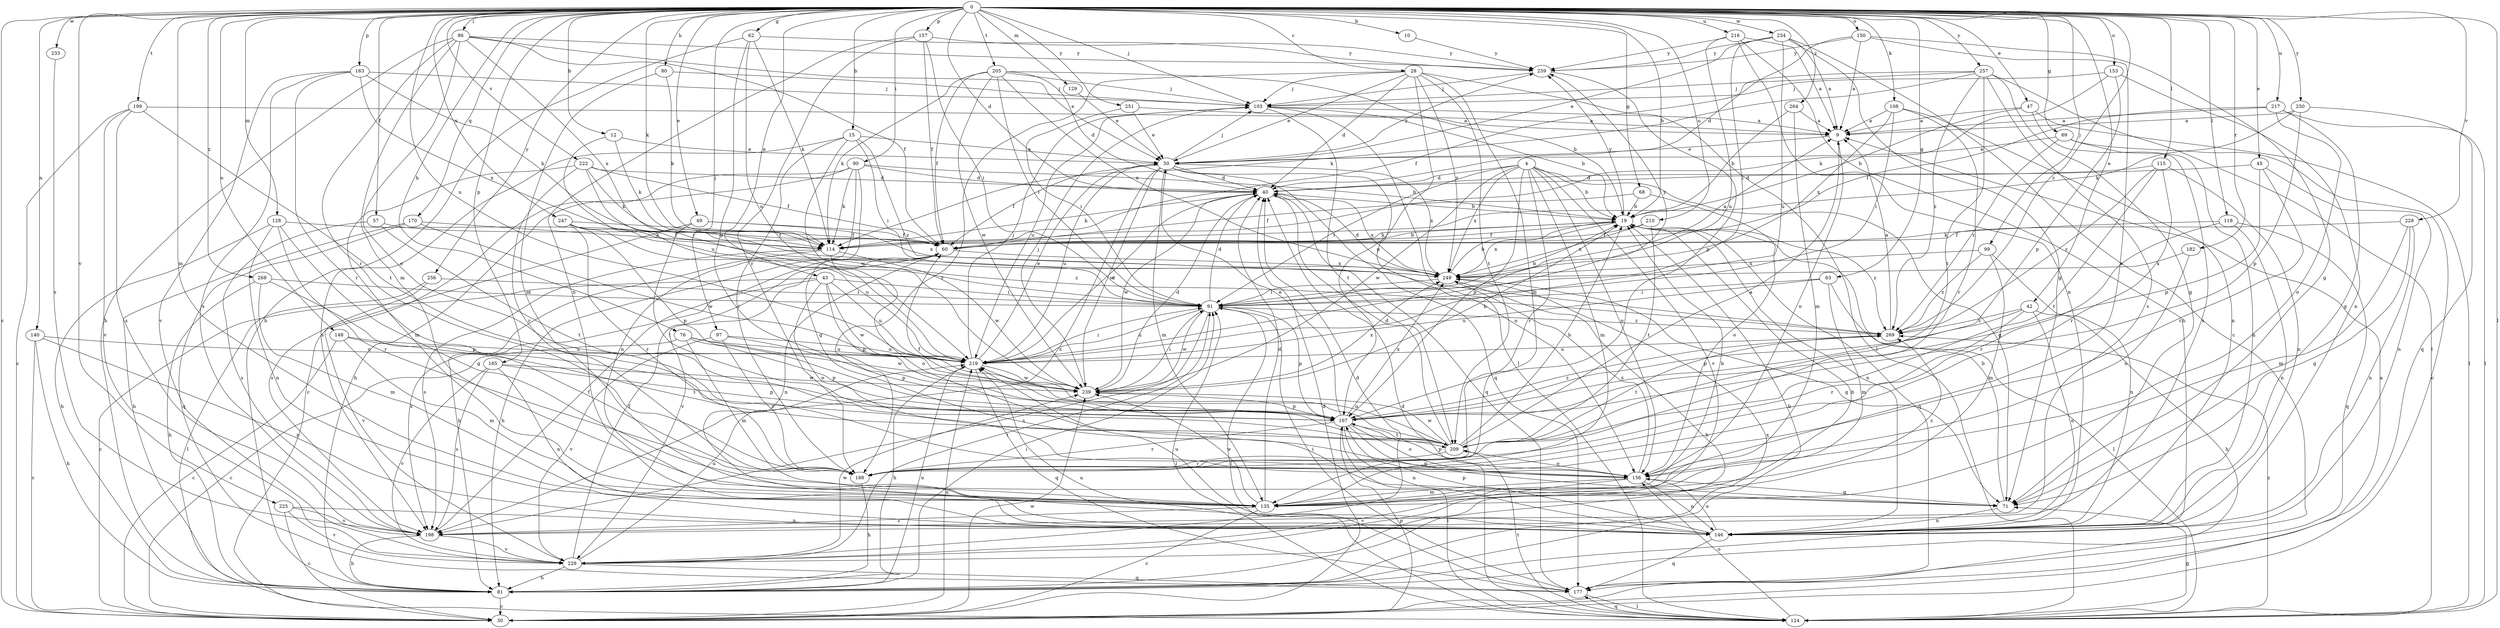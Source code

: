 strict digraph  {
0;
4;
9;
10;
12;
15;
19;
28;
30;
40;
42;
43;
45;
47;
49;
50;
57;
60;
62;
63;
68;
69;
71;
76;
80;
81;
86;
90;
91;
97;
99;
103;
108;
114;
115;
118;
124;
128;
129;
135;
140;
146;
148;
150;
153;
156;
157;
163;
165;
167;
170;
177;
182;
188;
198;
199;
205;
209;
210;
216;
217;
219;
222;
225;
228;
229;
233;
234;
239;
247;
249;
250;
251;
256;
257;
259;
264;
268;
269;
0 -> 10  [label=b];
0 -> 12  [label=b];
0 -> 15  [label=b];
0 -> 19  [label=b];
0 -> 28  [label=c];
0 -> 30  [label=c];
0 -> 40  [label=d];
0 -> 42  [label=e];
0 -> 43  [label=e];
0 -> 45  [label=e];
0 -> 47  [label=e];
0 -> 49  [label=e];
0 -> 57  [label=f];
0 -> 62  [label=g];
0 -> 63  [label=g];
0 -> 68  [label=g];
0 -> 69  [label=g];
0 -> 76  [label=h];
0 -> 80  [label=h];
0 -> 86  [label=i];
0 -> 90  [label=i];
0 -> 97  [label=j];
0 -> 99  [label=j];
0 -> 103  [label=j];
0 -> 108  [label=k];
0 -> 114  [label=k];
0 -> 115  [label=l];
0 -> 118  [label=l];
0 -> 124  [label=l];
0 -> 128  [label=m];
0 -> 129  [label=m];
0 -> 135  [label=m];
0 -> 140  [label=n];
0 -> 148  [label=o];
0 -> 150  [label=o];
0 -> 153  [label=o];
0 -> 157  [label=p];
0 -> 163  [label=p];
0 -> 165  [label=p];
0 -> 170  [label=q];
0 -> 182  [label=r];
0 -> 199  [label=t];
0 -> 205  [label=t];
0 -> 210  [label=u];
0 -> 216  [label=u];
0 -> 217  [label=u];
0 -> 219  [label=u];
0 -> 222  [label=v];
0 -> 225  [label=v];
0 -> 228  [label=v];
0 -> 233  [label=w];
0 -> 234  [label=w];
0 -> 247  [label=x];
0 -> 250  [label=y];
0 -> 251  [label=y];
0 -> 256  [label=y];
0 -> 257  [label=y];
0 -> 264  [label=z];
0 -> 268  [label=z];
0 -> 269  [label=z];
4 -> 19  [label=b];
4 -> 40  [label=d];
4 -> 71  [label=g];
4 -> 91  [label=i];
4 -> 135  [label=m];
4 -> 156  [label=o];
4 -> 167  [label=p];
4 -> 188  [label=r];
4 -> 229  [label=v];
4 -> 239  [label=w];
4 -> 249  [label=x];
9 -> 50  [label=e];
9 -> 156  [label=o];
10 -> 259  [label=y];
12 -> 50  [label=e];
12 -> 114  [label=k];
12 -> 219  [label=u];
15 -> 50  [label=e];
15 -> 91  [label=i];
15 -> 188  [label=r];
15 -> 198  [label=s];
15 -> 239  [label=w];
15 -> 269  [label=z];
19 -> 60  [label=f];
19 -> 114  [label=k];
19 -> 146  [label=n];
19 -> 177  [label=q];
19 -> 249  [label=x];
19 -> 259  [label=y];
19 -> 269  [label=z];
28 -> 40  [label=d];
28 -> 50  [label=e];
28 -> 103  [label=j];
28 -> 124  [label=l];
28 -> 135  [label=m];
28 -> 167  [label=p];
28 -> 188  [label=r];
28 -> 209  [label=t];
28 -> 249  [label=x];
30 -> 9  [label=a];
30 -> 40  [label=d];
30 -> 167  [label=p];
30 -> 219  [label=u];
30 -> 239  [label=w];
40 -> 19  [label=b];
40 -> 114  [label=k];
40 -> 177  [label=q];
40 -> 239  [label=w];
40 -> 249  [label=x];
42 -> 81  [label=h];
42 -> 146  [label=n];
42 -> 167  [label=p];
42 -> 188  [label=r];
42 -> 269  [label=z];
43 -> 30  [label=c];
43 -> 91  [label=i];
43 -> 156  [label=o];
43 -> 167  [label=p];
43 -> 198  [label=s];
43 -> 219  [label=u];
43 -> 239  [label=w];
45 -> 40  [label=d];
45 -> 146  [label=n];
45 -> 167  [label=p];
45 -> 188  [label=r];
47 -> 9  [label=a];
47 -> 19  [label=b];
47 -> 124  [label=l];
47 -> 198  [label=s];
49 -> 60  [label=f];
49 -> 198  [label=s];
49 -> 209  [label=t];
49 -> 249  [label=x];
50 -> 40  [label=d];
50 -> 60  [label=f];
50 -> 103  [label=j];
50 -> 135  [label=m];
50 -> 156  [label=o];
50 -> 177  [label=q];
50 -> 198  [label=s];
50 -> 219  [label=u];
50 -> 239  [label=w];
50 -> 249  [label=x];
50 -> 259  [label=y];
57 -> 60  [label=f];
57 -> 198  [label=s];
57 -> 209  [label=t];
60 -> 19  [label=b];
60 -> 81  [label=h];
60 -> 146  [label=n];
60 -> 229  [label=v];
60 -> 249  [label=x];
62 -> 81  [label=h];
62 -> 114  [label=k];
62 -> 167  [label=p];
62 -> 219  [label=u];
62 -> 259  [label=y];
63 -> 91  [label=i];
63 -> 124  [label=l];
63 -> 135  [label=m];
63 -> 219  [label=u];
68 -> 19  [label=b];
68 -> 60  [label=f];
68 -> 156  [label=o];
69 -> 30  [label=c];
69 -> 50  [label=e];
69 -> 146  [label=n];
69 -> 269  [label=z];
71 -> 19  [label=b];
71 -> 146  [label=n];
76 -> 30  [label=c];
76 -> 135  [label=m];
76 -> 167  [label=p];
76 -> 219  [label=u];
76 -> 239  [label=w];
80 -> 103  [label=j];
80 -> 114  [label=k];
80 -> 135  [label=m];
81 -> 19  [label=b];
81 -> 30  [label=c];
81 -> 91  [label=i];
81 -> 219  [label=u];
81 -> 249  [label=x];
86 -> 50  [label=e];
86 -> 60  [label=f];
86 -> 81  [label=h];
86 -> 135  [label=m];
86 -> 156  [label=o];
86 -> 188  [label=r];
86 -> 249  [label=x];
86 -> 259  [label=y];
90 -> 19  [label=b];
90 -> 30  [label=c];
90 -> 40  [label=d];
90 -> 71  [label=g];
90 -> 81  [label=h];
90 -> 114  [label=k];
90 -> 146  [label=n];
91 -> 19  [label=b];
91 -> 40  [label=d];
91 -> 124  [label=l];
91 -> 167  [label=p];
91 -> 198  [label=s];
91 -> 219  [label=u];
91 -> 239  [label=w];
91 -> 259  [label=y];
91 -> 269  [label=z];
97 -> 167  [label=p];
97 -> 188  [label=r];
97 -> 219  [label=u];
97 -> 229  [label=v];
99 -> 135  [label=m];
99 -> 146  [label=n];
99 -> 249  [label=x];
99 -> 269  [label=z];
103 -> 9  [label=a];
103 -> 19  [label=b];
103 -> 124  [label=l];
103 -> 209  [label=t];
103 -> 219  [label=u];
108 -> 9  [label=a];
108 -> 91  [label=i];
108 -> 146  [label=n];
108 -> 188  [label=r];
108 -> 249  [label=x];
114 -> 81  [label=h];
114 -> 156  [label=o];
114 -> 198  [label=s];
114 -> 239  [label=w];
115 -> 40  [label=d];
115 -> 146  [label=n];
115 -> 188  [label=r];
115 -> 209  [label=t];
115 -> 269  [label=z];
118 -> 114  [label=k];
118 -> 146  [label=n];
118 -> 177  [label=q];
118 -> 188  [label=r];
124 -> 40  [label=d];
124 -> 71  [label=g];
124 -> 91  [label=i];
124 -> 156  [label=o];
124 -> 177  [label=q];
124 -> 209  [label=t];
124 -> 269  [label=z];
128 -> 60  [label=f];
128 -> 71  [label=g];
128 -> 81  [label=h];
128 -> 146  [label=n];
128 -> 188  [label=r];
129 -> 50  [label=e];
135 -> 19  [label=b];
135 -> 30  [label=c];
135 -> 40  [label=d];
135 -> 198  [label=s];
135 -> 239  [label=w];
135 -> 269  [label=z];
140 -> 30  [label=c];
140 -> 81  [label=h];
140 -> 146  [label=n];
140 -> 219  [label=u];
146 -> 156  [label=o];
146 -> 167  [label=p];
146 -> 177  [label=q];
146 -> 219  [label=u];
148 -> 30  [label=c];
148 -> 135  [label=m];
148 -> 209  [label=t];
148 -> 219  [label=u];
150 -> 9  [label=a];
150 -> 40  [label=d];
150 -> 71  [label=g];
150 -> 156  [label=o];
150 -> 259  [label=y];
153 -> 103  [label=j];
153 -> 114  [label=k];
153 -> 146  [label=n];
153 -> 167  [label=p];
156 -> 71  [label=g];
156 -> 135  [label=m];
156 -> 146  [label=n];
156 -> 167  [label=p];
156 -> 229  [label=v];
156 -> 249  [label=x];
157 -> 60  [label=f];
157 -> 91  [label=i];
157 -> 146  [label=n];
157 -> 188  [label=r];
157 -> 259  [label=y];
163 -> 103  [label=j];
163 -> 114  [label=k];
163 -> 188  [label=r];
163 -> 198  [label=s];
163 -> 229  [label=v];
163 -> 249  [label=x];
165 -> 146  [label=n];
165 -> 167  [label=p];
165 -> 198  [label=s];
165 -> 229  [label=v];
165 -> 239  [label=w];
167 -> 50  [label=e];
167 -> 71  [label=g];
167 -> 124  [label=l];
167 -> 146  [label=n];
167 -> 156  [label=o];
167 -> 188  [label=r];
167 -> 209  [label=t];
167 -> 249  [label=x];
167 -> 269  [label=z];
170 -> 81  [label=h];
170 -> 114  [label=k];
170 -> 177  [label=q];
170 -> 239  [label=w];
177 -> 91  [label=i];
177 -> 124  [label=l];
177 -> 219  [label=u];
182 -> 156  [label=o];
182 -> 249  [label=x];
188 -> 81  [label=h];
198 -> 60  [label=f];
198 -> 81  [label=h];
198 -> 229  [label=v];
199 -> 9  [label=a];
199 -> 30  [label=c];
199 -> 198  [label=s];
199 -> 209  [label=t];
199 -> 229  [label=v];
205 -> 19  [label=b];
205 -> 40  [label=d];
205 -> 60  [label=f];
205 -> 91  [label=i];
205 -> 103  [label=j];
205 -> 114  [label=k];
205 -> 239  [label=w];
205 -> 249  [label=x];
209 -> 9  [label=a];
209 -> 19  [label=b];
209 -> 40  [label=d];
209 -> 60  [label=f];
209 -> 156  [label=o];
209 -> 188  [label=r];
209 -> 219  [label=u];
209 -> 239  [label=w];
210 -> 60  [label=f];
210 -> 209  [label=t];
210 -> 249  [label=x];
216 -> 9  [label=a];
216 -> 81  [label=h];
216 -> 146  [label=n];
216 -> 219  [label=u];
216 -> 259  [label=y];
217 -> 9  [label=a];
217 -> 60  [label=f];
217 -> 71  [label=g];
217 -> 124  [label=l];
217 -> 156  [label=o];
219 -> 40  [label=d];
219 -> 50  [label=e];
219 -> 81  [label=h];
219 -> 91  [label=i];
219 -> 103  [label=j];
219 -> 177  [label=q];
219 -> 239  [label=w];
222 -> 40  [label=d];
222 -> 60  [label=f];
222 -> 91  [label=i];
222 -> 114  [label=k];
222 -> 135  [label=m];
222 -> 188  [label=r];
225 -> 30  [label=c];
225 -> 146  [label=n];
225 -> 198  [label=s];
225 -> 229  [label=v];
228 -> 60  [label=f];
228 -> 71  [label=g];
228 -> 135  [label=m];
228 -> 146  [label=n];
229 -> 19  [label=b];
229 -> 40  [label=d];
229 -> 60  [label=f];
229 -> 81  [label=h];
229 -> 91  [label=i];
229 -> 177  [label=q];
229 -> 219  [label=u];
229 -> 239  [label=w];
233 -> 198  [label=s];
234 -> 9  [label=a];
234 -> 30  [label=c];
234 -> 50  [label=e];
234 -> 71  [label=g];
234 -> 91  [label=i];
234 -> 219  [label=u];
234 -> 259  [label=y];
239 -> 19  [label=b];
239 -> 40  [label=d];
239 -> 91  [label=i];
239 -> 103  [label=j];
239 -> 167  [label=p];
239 -> 249  [label=x];
247 -> 60  [label=f];
247 -> 167  [label=p];
247 -> 188  [label=r];
247 -> 219  [label=u];
247 -> 269  [label=z];
249 -> 9  [label=a];
249 -> 19  [label=b];
249 -> 40  [label=d];
249 -> 71  [label=g];
249 -> 81  [label=h];
249 -> 91  [label=i];
250 -> 9  [label=a];
250 -> 114  [label=k];
250 -> 167  [label=p];
250 -> 177  [label=q];
251 -> 9  [label=a];
251 -> 50  [label=e];
251 -> 91  [label=i];
256 -> 91  [label=i];
256 -> 124  [label=l];
256 -> 229  [label=v];
257 -> 60  [label=f];
257 -> 71  [label=g];
257 -> 103  [label=j];
257 -> 114  [label=k];
257 -> 124  [label=l];
257 -> 198  [label=s];
257 -> 209  [label=t];
257 -> 269  [label=z];
259 -> 103  [label=j];
259 -> 167  [label=p];
264 -> 9  [label=a];
264 -> 19  [label=b];
264 -> 135  [label=m];
268 -> 81  [label=h];
268 -> 91  [label=i];
268 -> 135  [label=m];
268 -> 167  [label=p];
269 -> 9  [label=a];
269 -> 209  [label=t];
269 -> 219  [label=u];
}
